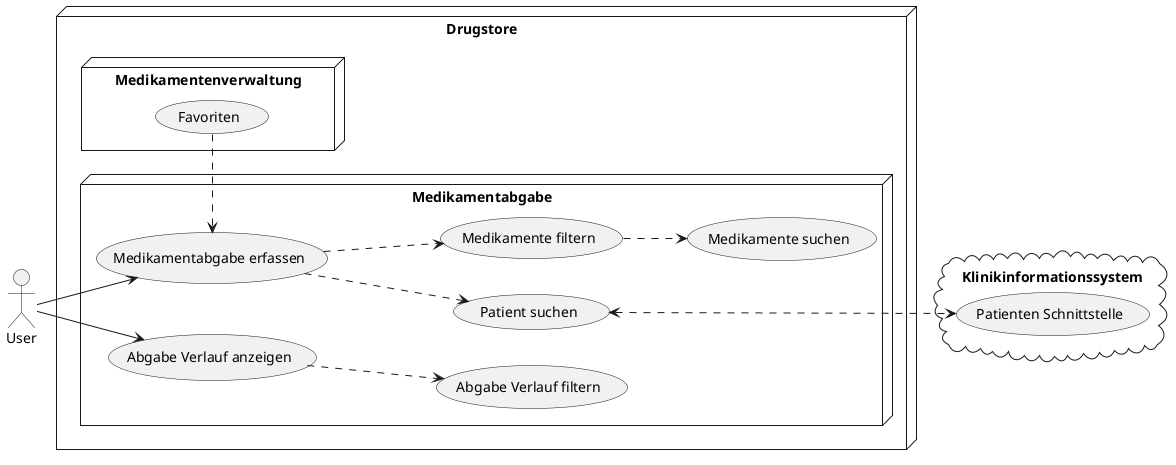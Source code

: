 ﻿@startuml usecase-overview
left to right direction
node Drugstore {

    node Medikamentenverwaltung {
        usecase "Favoriten" as UC24
    }

    node Medikamentabgabe {
        usecase "Medikamentabgabe erfassen" as UC31
        usecase "Medikamente filtern" as UC32
        usecase "Medikamente suchen" as UC33
        usecase "Patient suchen" as UC34
        usecase "Abgabe Verlauf anzeigen" as UC35
        usecase "Abgabe Verlauf filtern" as UC36
    }
}
cloud "Klinikinformationssystem" {
    usecase "Patienten Schnittstelle" as PatientInterface
}

:User: --> UC31
:User: --> UC35

UC24 .> UC31

UC31 ..> UC32
UC32 ..> UC33
UC31 ..> UC34
UC35 ..> UC36


UC34 <...> PatientInterface

@enduml